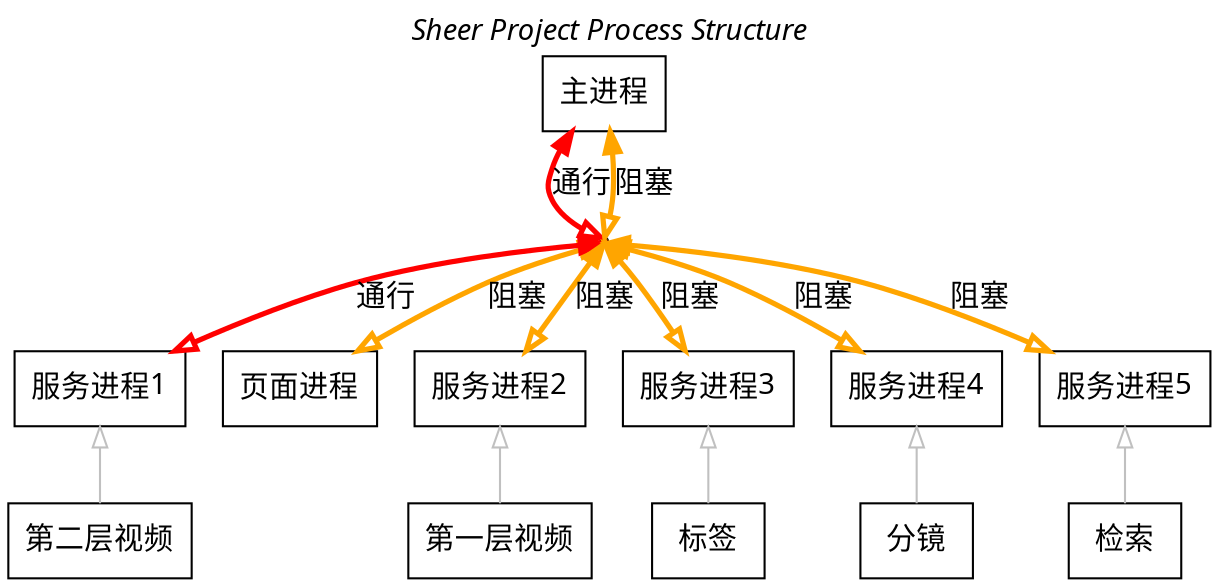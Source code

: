 
digraph Structure {

  graph [compound=true fontname="Source Code Variable ExtraLight Italic"]
  //node [color=gray,shape=box,fontname="Source Code Variable ExtraLight Italic"];
  node [color=black,shape=box,fontname="优设好身体" ordering=out];
  edge [ color=gray arrowhead = "empty" fontname="优设好身体"]
  // edge 默认箭头样式

  //edge [ arrowhead = "empty" fontname="Consolas"]

  labelloc= "t";
  label="Sheer Project Process Structure";

  concentrate=true

  {rank = min; 主进程}
  主进程
  页面进程
  服务进程1
  服务进程2
  服务进程3
  服务进程4
  i[shape=point label="ipc:message"]
  //{rank = same;主进程 页面进程}
  {rank = same;服务进程1 服务进程2 服务进程3 服务进程4 服务进程5}
  主进程 -> i -> { 服务进程1}[label="通行" color=red penwidth=2.5 dir=both]
  主进程 -> i -> {页面进程 服务进程2 服务进程3 服务进程4 服务进程5}[label="阻塞" color=orange penwidth=2.5 dir=both]
  //主进程 -> i -> {页面进程 服务进程1 服务进程2 服务进程3 服务进程4 服务进程5}[ penwidth=2.5 dir=both]
 // {服务进程1 服务进程2 服务进程3 服务进程4 服务进程5} -> 页面进程[label="ipc:message" penwidth=2.5  dir="both"]
  //页面进程 -> {主进程 服务进程1 服务进程2 服务进程3 服务进程4 服务进程5}

  {rank = max;第二层视频  第一层视频  检索 标签 分镜}
  第二层视频 -> 服务进程1
  第一层视频 -> 服务进程2
  标签-> 服务进程3
  分镜 -> 服务进程4
  检索 -> 服务进程5
}

